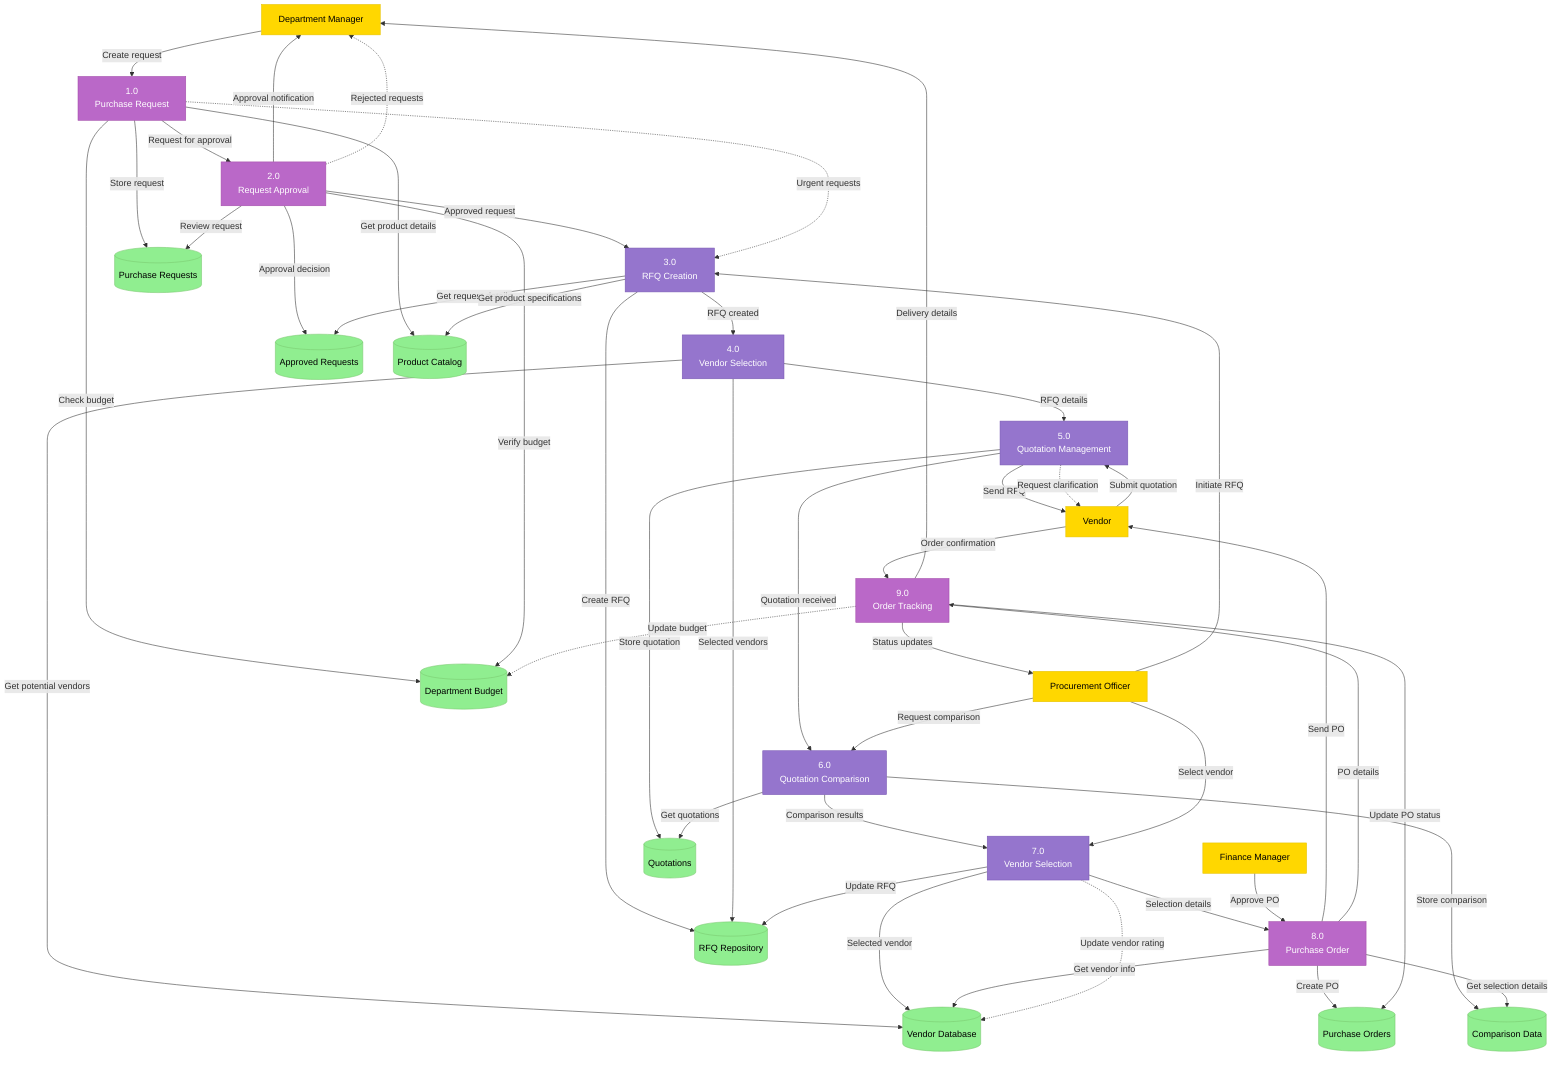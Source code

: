 flowchart TD
    %% External entities
    DM[Department Manager]:::external
    PO[Procurement Officer]:::external
    VE[Vendor]:::external
    FM[Finance Manager]:::external
    
    %% Processes
    P1[1.0\nPurchase Request]:::process_proc
    P2[2.0\nRequest Approval]:::process_proc
    P3[3.0\nRFQ Creation]:::process_rfq
    P4[4.0\nVendor Selection]:::process_rfq
    P5[5.0\nQuotation Management]:::process_rfq
    P6[6.0\nQuotation Comparison]:::process_rfq
    P7[7.0\nVendor Selection]:::process_rfq
    P8[8.0\nPurchase Order]:::process_proc
    P9[9.0\nOrder Tracking]:::process_proc
    
    %% Data stores
    DS1[(Purchase Requests)]:::datastore
    DS2[(Approved Requests)]:::datastore
    DS3[(RFQ Repository)]:::datastore
    DS4[(Vendor Database)]:::datastore
    DS5[(Quotations)]:::datastore
    DS6[(Comparison Data)]:::datastore
    DS7[(Purchase Orders)]:::datastore
    DS8[(Product Catalog)]:::datastore
    DS9[(Department Budget)]:::datastore
    
    %% Data flows
    %% Purchase request flow
    DM -->|Create request| P1
    P1 -->|Check budget| DS9
    P1 -->|Get product details| DS8
    P1 -->|Store request| DS1
    P1 -->|Request for approval| P2
    
    %% Approval flow
    P2 -->|Review request| DS1
    P2 -->|Verify budget| DS9
    P2 -->|Approval decision| DS2
    P2 -->|Approval notification| DM
    P2 -->|Approved request| P3
    
    %% RFQ creation flow
    PO -->|Initiate RFQ| P3
    P3 -->|Get request details| DS2
    P3 -->|Get product specifications| DS8
    P3 -->|Create RFQ| DS3
    P3 -->|RFQ created| P4
    
    %% Vendor selection flow
    P4 -->|Get potential vendors| DS4
    P4 -->|Selected vendors| DS3
    P4 -->|RFQ details| P5
    
    %% Quotation management flow
    P5 -->|Send RFQ| VE
    VE -->|Submit quotation| P5
    P5 -->|Store quotation| DS5
    P5 -->|Quotation received| P6
    
    %% Comparison flow
    PO -->|Request comparison| P6
    P6 -->|Get quotations| DS5
    P6 -->|Store comparison| DS6
    P6 -->|Comparison results| P7
    
    %% Vendor selection flow
    PO -->|Select vendor| P7
    P7 -->|Update RFQ| DS3
    P7 -->|Selected vendor| DS4
    P7 -->|Selection details| P8
    
    %% Purchase order flow
    P8 -->|Get selection details| DS6
    P8 -->|Get vendor info| DS4
    P8 -->|Create PO| DS7
    FM -->|Approve PO| P8
    P8 -->|Send PO| VE
    P8 -->|PO details| P9
    
    %% Order tracking flow
    VE -->|Order confirmation| P9
    P9 -->|Update PO status| DS7
    P9 -->|Status updates| PO
    P9 -->|Delivery details| DM
    
    %% Optional connections
    P1 -.->|Urgent requests| P3
    P2 -.->|Rejected requests| DM
    P5 -.->|Request clarification| VE
    P7 -.->|Update vendor rating| DS4
    P9 -.->|Update budget| DS9
    
    %% Styles
    classDef external fill:#FFD700,stroke:#E6C300,color:black
    classDef process_proc fill:#BA68C8,stroke:#A44CAA,color:white
    classDef process_rfq fill:#9575CD,stroke:#7958B3,color:white
    classDef datastore fill:#90EE90,stroke:#7BC96F,color:black